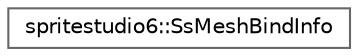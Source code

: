 digraph "Graphical Class Hierarchy"
{
 // LATEX_PDF_SIZE
  bgcolor="transparent";
  edge [fontname=Helvetica,fontsize=10,labelfontname=Helvetica,labelfontsize=10];
  node [fontname=Helvetica,fontsize=10,shape=box,height=0.2,width=0.4];
  rankdir="LR";
  Node0 [id="Node000000",label="spritestudio6::SsMeshBindInfo",height=0.2,width=0.4,color="grey40", fillcolor="white", style="filled",URL="$classspritestudio6_1_1_ss_mesh_bind_info.html",tooltip=" "];
}
